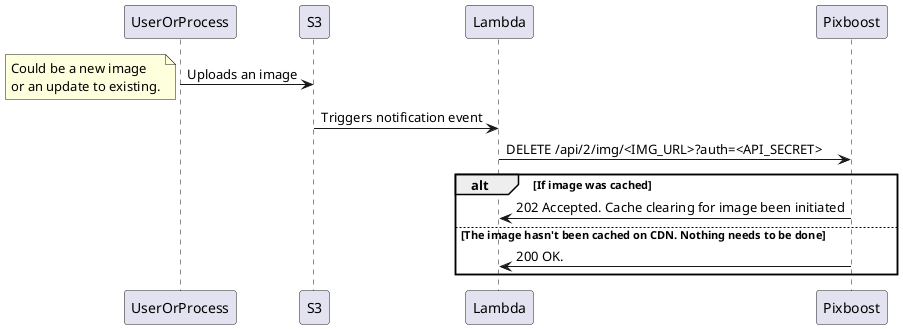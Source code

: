 @startuml
UserOrProcess -> S3: Uploads an image
note left
    Could be a new image
    or an update to existing.
end note
S3 -> Lambda: Triggers notification event
Lambda -> Pixboost: DELETE /api/2/img/<IMG_URL>?auth=<API_SECRET>
alt If image was cached
Pixboost -> Lambda: 202 Accepted. Cache clearing for image been initiated
else The image hasn't been cached on CDN. Nothing needs to be done
Pixboost -> Lambda: 200 OK.
end
@enduml